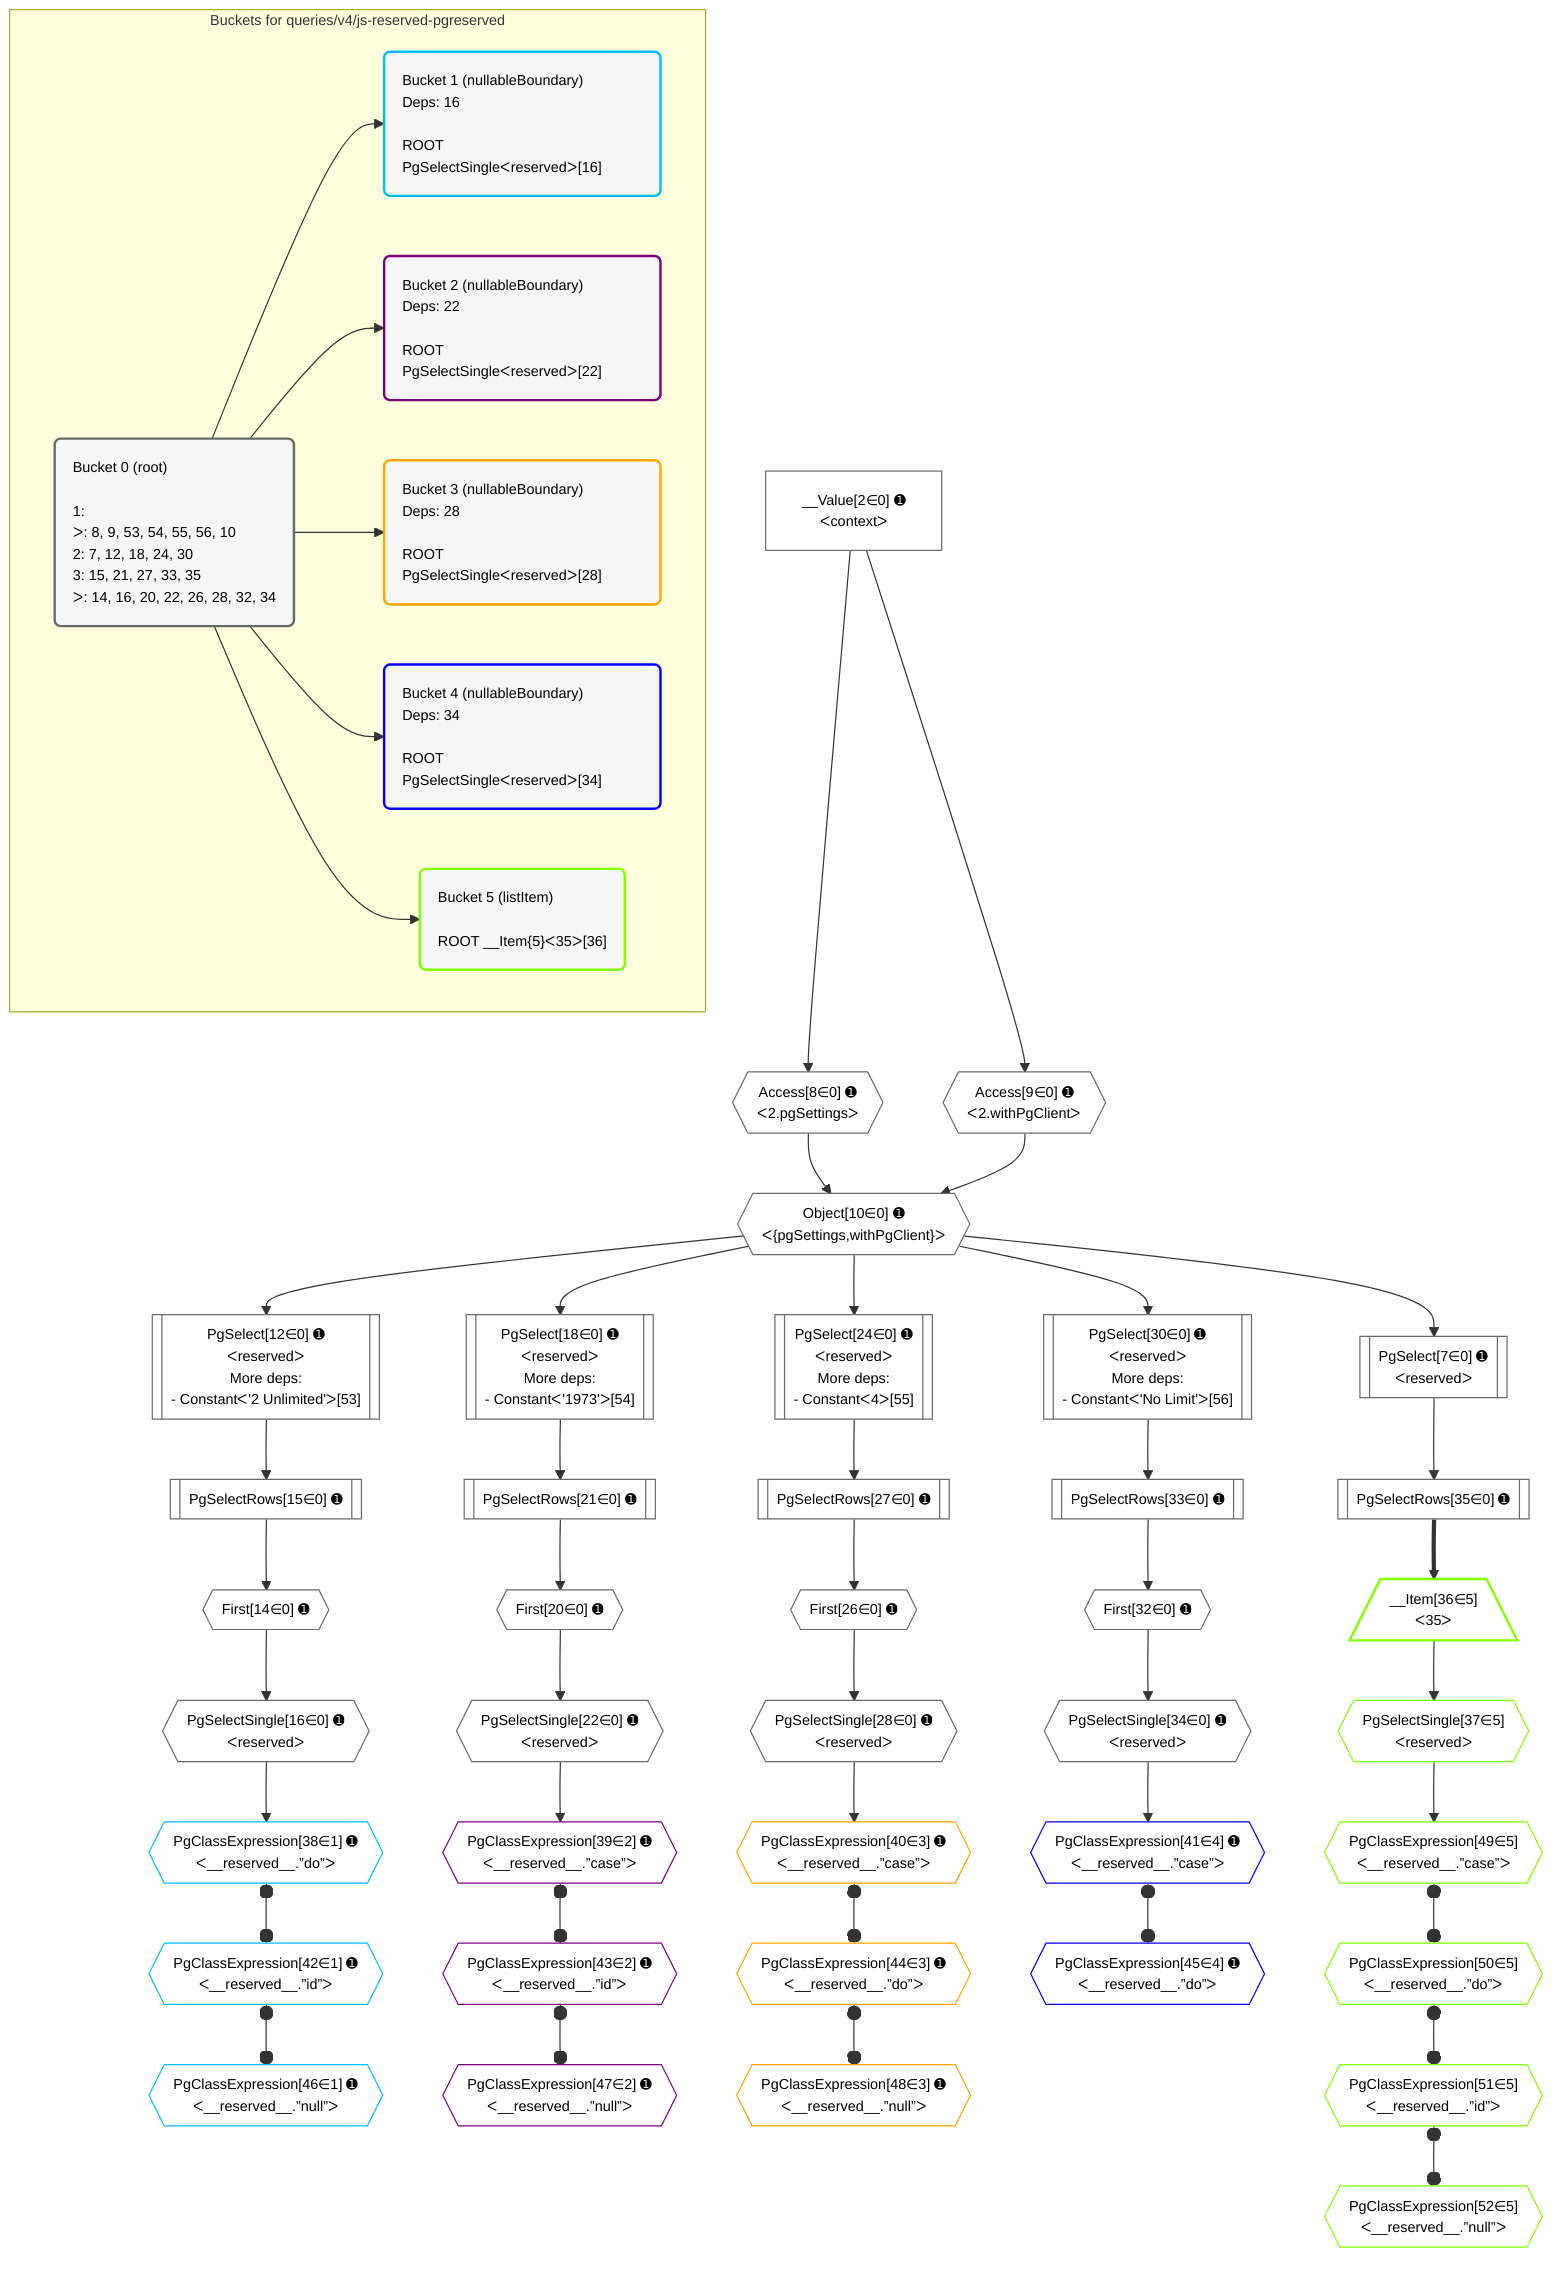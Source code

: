 %%{init: {'themeVariables': { 'fontSize': '12px'}}}%%
graph TD
    classDef path fill:#eee,stroke:#000,color:#000
    classDef plan fill:#fff,stroke-width:1px,color:#000
    classDef itemplan fill:#fff,stroke-width:2px,color:#000
    classDef unbatchedplan fill:#dff,stroke-width:1px,color:#000
    classDef sideeffectplan fill:#fcc,stroke-width:2px,color:#000
    classDef bucket fill:#f6f6f6,color:#000,stroke-width:2px,text-align:left

    subgraph "Buckets for queries/v4/js-reserved-pgreserved"
    Bucket0("Bucket 0 (root)<br /><br />1: <br />ᐳ: 8, 9, 53, 54, 55, 56, 10<br />2: 7, 12, 18, 24, 30<br />3: 15, 21, 27, 33, 35<br />ᐳ: 14, 16, 20, 22, 26, 28, 32, 34"):::bucket
    Bucket1("Bucket 1 (nullableBoundary)<br />Deps: 16<br /><br />ROOT PgSelectSingleᐸreservedᐳ[16]"):::bucket
    Bucket2("Bucket 2 (nullableBoundary)<br />Deps: 22<br /><br />ROOT PgSelectSingleᐸreservedᐳ[22]"):::bucket
    Bucket3("Bucket 3 (nullableBoundary)<br />Deps: 28<br /><br />ROOT PgSelectSingleᐸreservedᐳ[28]"):::bucket
    Bucket4("Bucket 4 (nullableBoundary)<br />Deps: 34<br /><br />ROOT PgSelectSingleᐸreservedᐳ[34]"):::bucket
    Bucket5("Bucket 5 (listItem)<br /><br />ROOT __Item{5}ᐸ35ᐳ[36]"):::bucket
    end
    Bucket0 --> Bucket1 & Bucket2 & Bucket3 & Bucket4 & Bucket5

    %% plan dependencies
    Object10{{"Object[10∈0] ➊<br />ᐸ{pgSettings,withPgClient}ᐳ"}}:::plan
    Access8{{"Access[8∈0] ➊<br />ᐸ2.pgSettingsᐳ"}}:::plan
    Access9{{"Access[9∈0] ➊<br />ᐸ2.withPgClientᐳ"}}:::plan
    Access8 & Access9 --> Object10
    PgSelect12[["PgSelect[12∈0] ➊<br />ᐸreservedᐳ<br />More deps:<br />- Constantᐸ'2 Unlimited'ᐳ[53]"]]:::plan
    Object10 --> PgSelect12
    PgSelect18[["PgSelect[18∈0] ➊<br />ᐸreservedᐳ<br />More deps:<br />- Constantᐸ'1973'ᐳ[54]"]]:::plan
    Object10 --> PgSelect18
    PgSelect24[["PgSelect[24∈0] ➊<br />ᐸreservedᐳ<br />More deps:<br />- Constantᐸ4ᐳ[55]"]]:::plan
    Object10 --> PgSelect24
    PgSelect30[["PgSelect[30∈0] ➊<br />ᐸreservedᐳ<br />More deps:<br />- Constantᐸ'No Limit'ᐳ[56]"]]:::plan
    Object10 --> PgSelect30
    PgSelect7[["PgSelect[7∈0] ➊<br />ᐸreservedᐳ"]]:::plan
    Object10 --> PgSelect7
    __Value2["__Value[2∈0] ➊<br />ᐸcontextᐳ"]:::plan
    __Value2 --> Access8
    __Value2 --> Access9
    First14{{"First[14∈0] ➊"}}:::plan
    PgSelectRows15[["PgSelectRows[15∈0] ➊"]]:::plan
    PgSelectRows15 --> First14
    PgSelect12 --> PgSelectRows15
    PgSelectSingle16{{"PgSelectSingle[16∈0] ➊<br />ᐸreservedᐳ"}}:::plan
    First14 --> PgSelectSingle16
    First20{{"First[20∈0] ➊"}}:::plan
    PgSelectRows21[["PgSelectRows[21∈0] ➊"]]:::plan
    PgSelectRows21 --> First20
    PgSelect18 --> PgSelectRows21
    PgSelectSingle22{{"PgSelectSingle[22∈0] ➊<br />ᐸreservedᐳ"}}:::plan
    First20 --> PgSelectSingle22
    First26{{"First[26∈0] ➊"}}:::plan
    PgSelectRows27[["PgSelectRows[27∈0] ➊"]]:::plan
    PgSelectRows27 --> First26
    PgSelect24 --> PgSelectRows27
    PgSelectSingle28{{"PgSelectSingle[28∈0] ➊<br />ᐸreservedᐳ"}}:::plan
    First26 --> PgSelectSingle28
    First32{{"First[32∈0] ➊"}}:::plan
    PgSelectRows33[["PgSelectRows[33∈0] ➊"]]:::plan
    PgSelectRows33 --> First32
    PgSelect30 --> PgSelectRows33
    PgSelectSingle34{{"PgSelectSingle[34∈0] ➊<br />ᐸreservedᐳ"}}:::plan
    First32 --> PgSelectSingle34
    PgSelectRows35[["PgSelectRows[35∈0] ➊"]]:::plan
    PgSelect7 --> PgSelectRows35
    PgClassExpression38{{"PgClassExpression[38∈1] ➊<br />ᐸ__reserved__.”do”ᐳ"}}:::plan
    PgSelectSingle16 --> PgClassExpression38
    PgClassExpression42{{"PgClassExpression[42∈1] ➊<br />ᐸ__reserved__.”id”ᐳ"}}:::plan
    PgClassExpression38 o--o PgClassExpression42
    PgClassExpression46{{"PgClassExpression[46∈1] ➊<br />ᐸ__reserved__.”null”ᐳ"}}:::plan
    PgClassExpression42 o--o PgClassExpression46
    PgClassExpression39{{"PgClassExpression[39∈2] ➊<br />ᐸ__reserved__.”case”ᐳ"}}:::plan
    PgSelectSingle22 --> PgClassExpression39
    PgClassExpression43{{"PgClassExpression[43∈2] ➊<br />ᐸ__reserved__.”id”ᐳ"}}:::plan
    PgClassExpression39 o--o PgClassExpression43
    PgClassExpression47{{"PgClassExpression[47∈2] ➊<br />ᐸ__reserved__.”null”ᐳ"}}:::plan
    PgClassExpression43 o--o PgClassExpression47
    PgClassExpression40{{"PgClassExpression[40∈3] ➊<br />ᐸ__reserved__.”case”ᐳ"}}:::plan
    PgSelectSingle28 --> PgClassExpression40
    PgClassExpression44{{"PgClassExpression[44∈3] ➊<br />ᐸ__reserved__.”do”ᐳ"}}:::plan
    PgClassExpression40 o--o PgClassExpression44
    PgClassExpression48{{"PgClassExpression[48∈3] ➊<br />ᐸ__reserved__.”null”ᐳ"}}:::plan
    PgClassExpression44 o--o PgClassExpression48
    PgClassExpression41{{"PgClassExpression[41∈4] ➊<br />ᐸ__reserved__.”case”ᐳ"}}:::plan
    PgSelectSingle34 --> PgClassExpression41
    PgClassExpression45{{"PgClassExpression[45∈4] ➊<br />ᐸ__reserved__.”do”ᐳ"}}:::plan
    PgClassExpression41 o--o PgClassExpression45
    __Item36[/"__Item[36∈5]<br />ᐸ35ᐳ"\]:::itemplan
    PgSelectRows35 ==> __Item36
    PgSelectSingle37{{"PgSelectSingle[37∈5]<br />ᐸreservedᐳ"}}:::plan
    __Item36 --> PgSelectSingle37
    PgClassExpression49{{"PgClassExpression[49∈5]<br />ᐸ__reserved__.”case”ᐳ"}}:::plan
    PgSelectSingle37 --> PgClassExpression49
    PgClassExpression50{{"PgClassExpression[50∈5]<br />ᐸ__reserved__.”do”ᐳ"}}:::plan
    PgClassExpression49 o--o PgClassExpression50
    PgClassExpression51{{"PgClassExpression[51∈5]<br />ᐸ__reserved__.”id”ᐳ"}}:::plan
    PgClassExpression50 o--o PgClassExpression51
    PgClassExpression52{{"PgClassExpression[52∈5]<br />ᐸ__reserved__.”null”ᐳ"}}:::plan
    PgClassExpression51 o--o PgClassExpression52

    %% define steps
    classDef bucket0 stroke:#696969
    class Bucket0,__Value2,PgSelect7,Access8,Access9,Object10,PgSelect12,First14,PgSelectRows15,PgSelectSingle16,PgSelect18,First20,PgSelectRows21,PgSelectSingle22,PgSelect24,First26,PgSelectRows27,PgSelectSingle28,PgSelect30,First32,PgSelectRows33,PgSelectSingle34,PgSelectRows35 bucket0
    classDef bucket1 stroke:#00bfff
    class Bucket1,PgClassExpression38,PgClassExpression42,PgClassExpression46 bucket1
    classDef bucket2 stroke:#7f007f
    class Bucket2,PgClassExpression39,PgClassExpression43,PgClassExpression47 bucket2
    classDef bucket3 stroke:#ffa500
    class Bucket3,PgClassExpression40,PgClassExpression44,PgClassExpression48 bucket3
    classDef bucket4 stroke:#0000ff
    class Bucket4,PgClassExpression41,PgClassExpression45 bucket4
    classDef bucket5 stroke:#7fff00
    class Bucket5,__Item36,PgSelectSingle37,PgClassExpression49,PgClassExpression50,PgClassExpression51,PgClassExpression52 bucket5